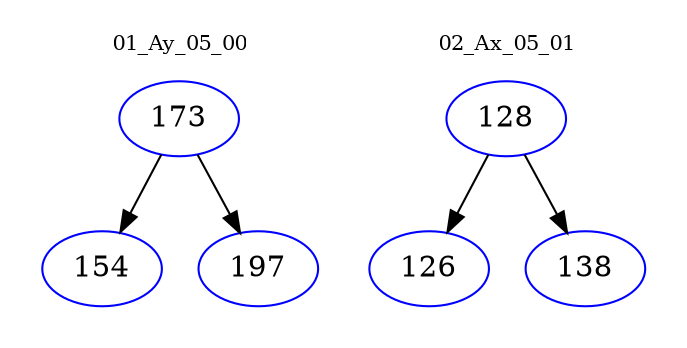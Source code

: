 digraph{
subgraph cluster_0 {
color = white
label = "01_Ay_05_00";
fontsize=10;
T0_173 [label="173", color="blue"]
T0_173 -> T0_154 [color="black"]
T0_154 [label="154", color="blue"]
T0_173 -> T0_197 [color="black"]
T0_197 [label="197", color="blue"]
}
subgraph cluster_1 {
color = white
label = "02_Ax_05_01";
fontsize=10;
T1_128 [label="128", color="blue"]
T1_128 -> T1_126 [color="black"]
T1_126 [label="126", color="blue"]
T1_128 -> T1_138 [color="black"]
T1_138 [label="138", color="blue"]
}
}

